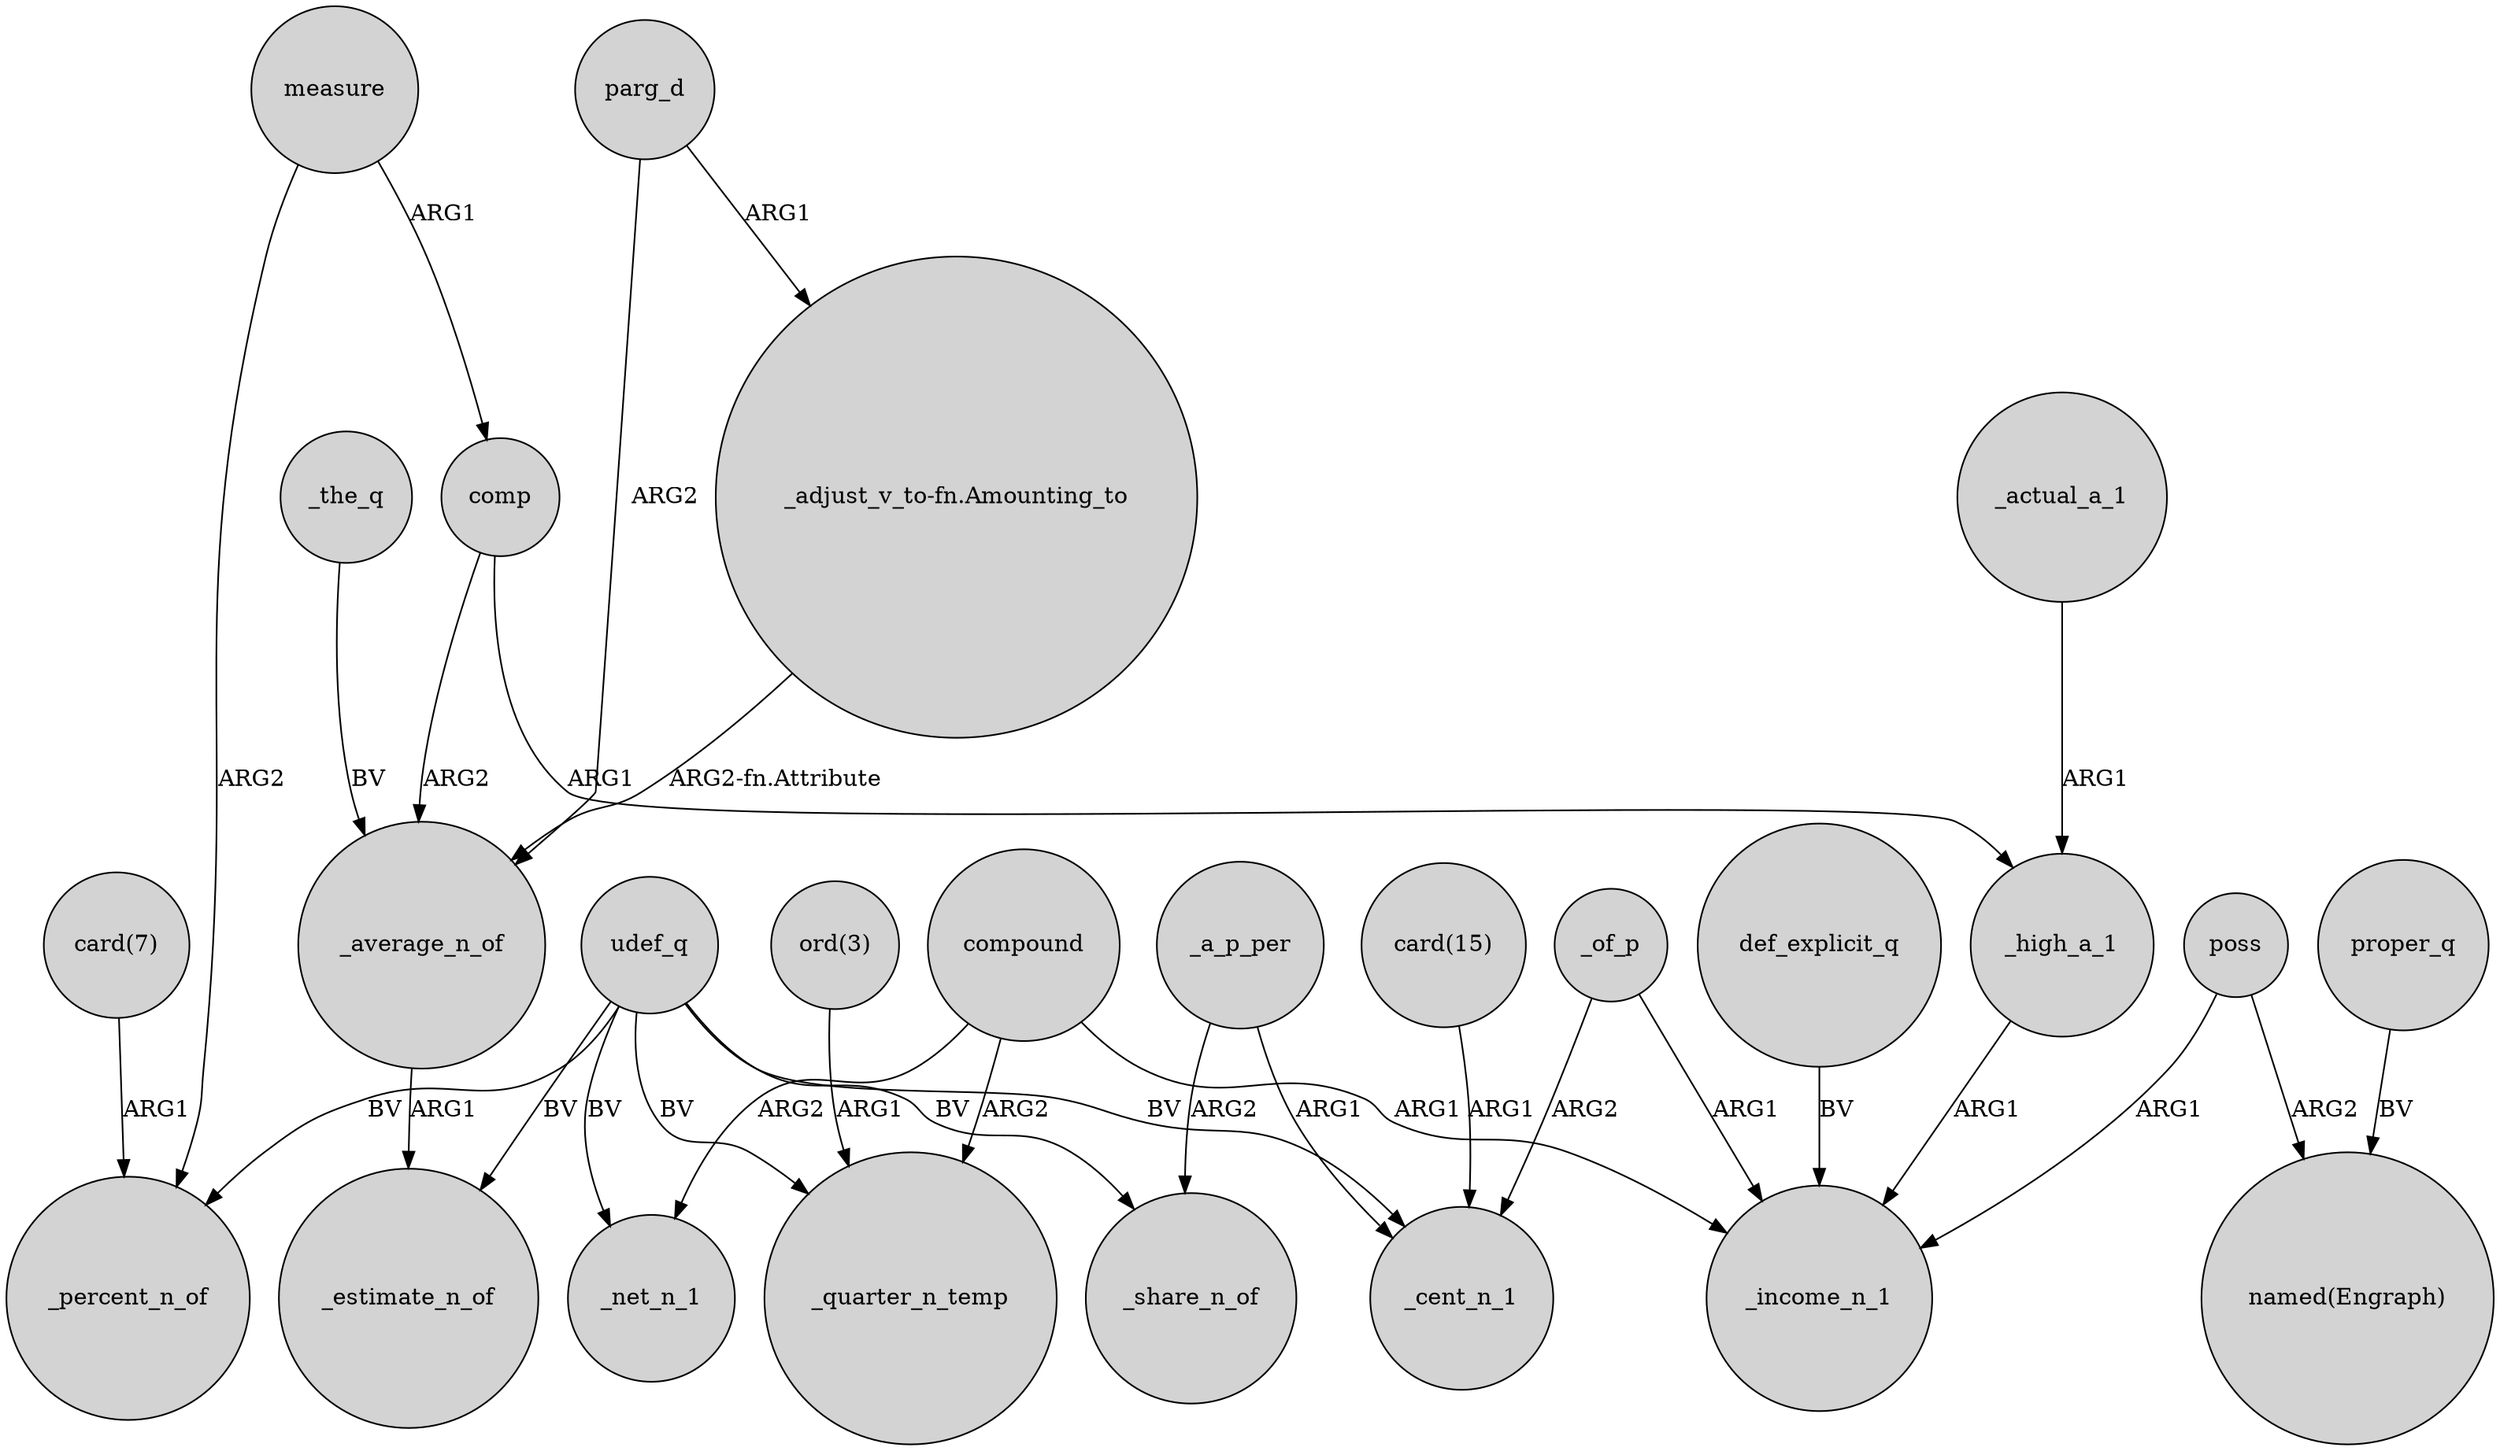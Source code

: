 digraph {
	node [shape=circle style=filled]
	"card(7)" -> _percent_n_of [label=ARG1]
	compound -> _net_n_1 [label=ARG2]
	"ord(3)" -> _quarter_n_temp [label=ARG1]
	measure -> _percent_n_of [label=ARG2]
	"_adjust_v_to-fn.Amounting_to" -> _average_n_of [label="ARG2-fn.Attribute"]
	parg_d -> _average_n_of [label=ARG2]
	_a_p_per -> _cent_n_1 [label=ARG1]
	_the_q -> _average_n_of [label=BV]
	udef_q -> _estimate_n_of [label=BV]
	_of_p -> _income_n_1 [label=ARG1]
	udef_q -> _cent_n_1 [label=BV]
	_of_p -> _cent_n_1 [label=ARG2]
	def_explicit_q -> _income_n_1 [label=BV]
	compound -> _income_n_1 [label=ARG1]
	compound -> _quarter_n_temp [label=ARG2]
	_a_p_per -> _share_n_of [label=ARG2]
	udef_q -> _percent_n_of [label=BV]
	comp -> _high_a_1 [label=ARG1]
	poss -> _income_n_1 [label=ARG1]
	udef_q -> _share_n_of [label=BV]
	udef_q -> _net_n_1 [label=BV]
	comp -> _average_n_of [label=ARG2]
	measure -> comp [label=ARG1]
	udef_q -> _quarter_n_temp [label=BV]
	parg_d -> "_adjust_v_to-fn.Amounting_to" [label=ARG1]
	_average_n_of -> _estimate_n_of [label=ARG1]
	_high_a_1 -> _income_n_1 [label=ARG1]
	proper_q -> "named(Engraph)" [label=BV]
	"card(15)" -> _cent_n_1 [label=ARG1]
	poss -> "named(Engraph)" [label=ARG2]
	_actual_a_1 -> _high_a_1 [label=ARG1]
}
